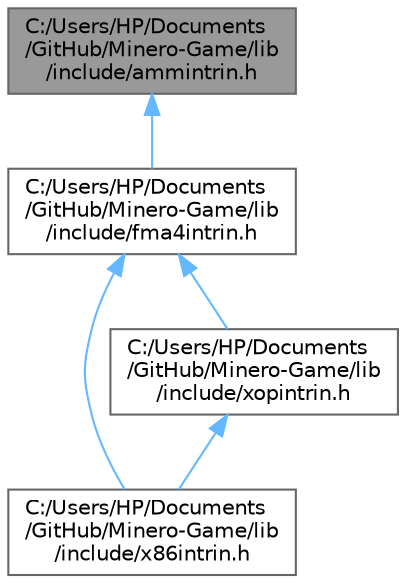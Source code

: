digraph "C:/Users/HP/Documents/GitHub/Minero-Game/lib/include/ammintrin.h"
{
 // LATEX_PDF_SIZE
  bgcolor="transparent";
  edge [fontname=Helvetica,fontsize=10,labelfontname=Helvetica,labelfontsize=10];
  node [fontname=Helvetica,fontsize=10,shape=box,height=0.2,width=0.4];
  Node1 [id="Node000001",label="C:/Users/HP/Documents\l/GitHub/Minero-Game/lib\l/include/ammintrin.h",height=0.2,width=0.4,color="gray40", fillcolor="grey60", style="filled", fontcolor="black",tooltip=" "];
  Node1 -> Node2 [id="edge9_Node000001_Node000002",dir="back",color="steelblue1",style="solid",tooltip=" "];
  Node2 [id="Node000002",label="C:/Users/HP/Documents\l/GitHub/Minero-Game/lib\l/include/fma4intrin.h",height=0.2,width=0.4,color="grey40", fillcolor="white", style="filled",URL="$lib_2include_2fma4intrin_8h.html",tooltip=" "];
  Node2 -> Node3 [id="edge10_Node000002_Node000003",dir="back",color="steelblue1",style="solid",tooltip=" "];
  Node3 [id="Node000003",label="C:/Users/HP/Documents\l/GitHub/Minero-Game/lib\l/include/x86intrin.h",height=0.2,width=0.4,color="grey40", fillcolor="white", style="filled",URL="$lib_2include_2x86intrin_8h.html",tooltip=" "];
  Node2 -> Node4 [id="edge11_Node000002_Node000004",dir="back",color="steelblue1",style="solid",tooltip=" "];
  Node4 [id="Node000004",label="C:/Users/HP/Documents\l/GitHub/Minero-Game/lib\l/include/xopintrin.h",height=0.2,width=0.4,color="grey40", fillcolor="white", style="filled",URL="$lib_2include_2xopintrin_8h.html",tooltip=" "];
  Node4 -> Node3 [id="edge12_Node000004_Node000003",dir="back",color="steelblue1",style="solid",tooltip=" "];
}

